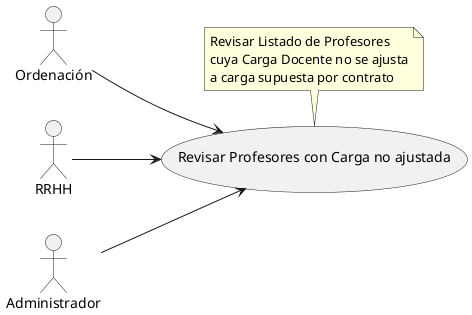 @startuml
left to right direction

actor "Ordenación" as ord
actor "RRHH" as rrhh
actor "Administrador" as admin

usecase "Revisar Profesores con Carga no ajustada" as revisarCarga
note top of revisarCarga
    Revisar Listado de Profesores
    cuya Carga Docente no se ajusta
    a carga supuesta por contrato
end note

ord --> revisarCarga
rrhh --> revisarCarga
admin --> revisarCarga
@enduml